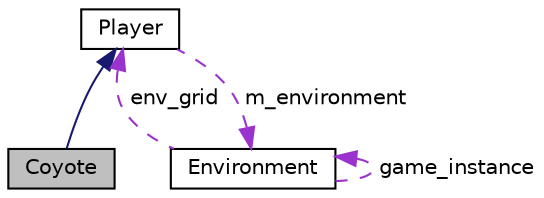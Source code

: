 digraph "Coyote"
{
  edge [fontname="Helvetica",fontsize="10",labelfontname="Helvetica",labelfontsize="10"];
  node [fontname="Helvetica",fontsize="10",shape=record];
  Node2 [label="Coyote",height=0.2,width=0.4,color="black", fillcolor="grey75", style="filled", fontcolor="black"];
  Node3 -> Node2 [dir="back",color="midnightblue",fontsize="10",style="solid",fontname="Helvetica"];
  Node3 [label="Player",height=0.2,width=0.4,color="black", fillcolor="white", style="filled",URL="$class_player.html"];
  Node4 -> Node3 [dir="back",color="darkorchid3",fontsize="10",style="dashed",label=" m_environment" ,fontname="Helvetica"];
  Node4 [label="Environment",height=0.2,width=0.4,color="black", fillcolor="white", style="filled",URL="$class_environment.html",tooltip="SINGLETON ENVIRONMENT CLASS. "];
  Node3 -> Node4 [dir="back",color="darkorchid3",fontsize="10",style="dashed",label=" env_grid" ,fontname="Helvetica"];
  Node4 -> Node4 [dir="back",color="darkorchid3",fontsize="10",style="dashed",label=" game_instance" ,fontname="Helvetica"];
}
